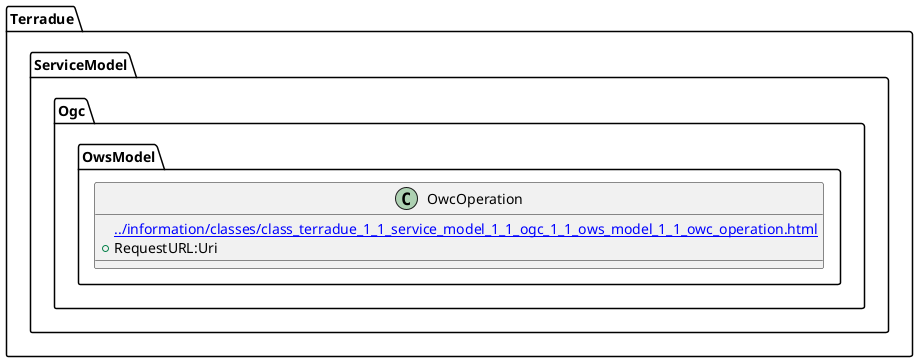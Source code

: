 @startuml
set namespaceSeparator ::
class Terradue::ServiceModel::Ogc::OwsModel::OwcOperation {
[[../information/classes/class_terradue_1_1_service_model_1_1_ogc_1_1_ows_model_1_1_owc_operation.html]]
 +RequestURL:Uri
}
@enduml
